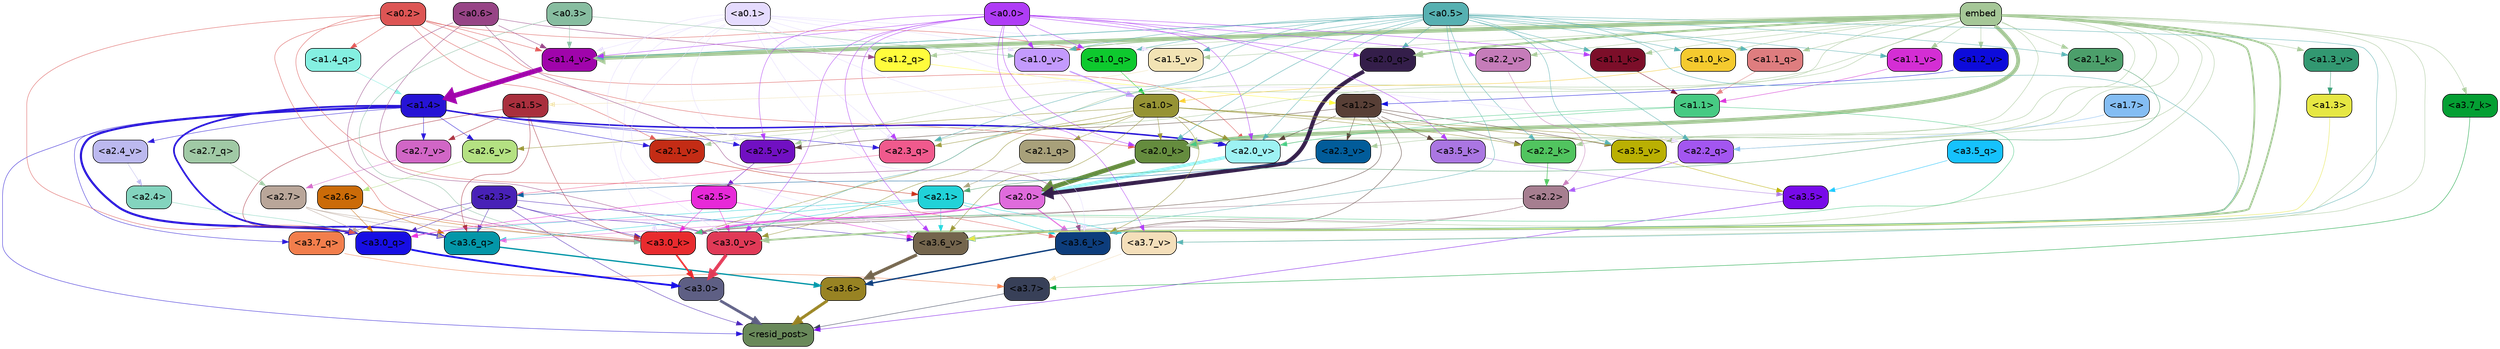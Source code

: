 strict digraph "" {
	graph [bgcolor=transparent,
		layout=dot,
		overlap=false,
		splines=true
	];
	"<a3.7>"	[color=black,
		fillcolor="#384058",
		fontname=Helvetica,
		shape=box,
		style="filled, rounded"];
	"<resid_post>"	[color=black,
		fillcolor="#69895a",
		fontname=Helvetica,
		shape=box,
		style="filled, rounded"];
	"<a3.7>" -> "<resid_post>"	[color="#384058",
		penwidth=0.6239100098609924];
	"<a3.6>"	[color=black,
		fillcolor="#988323",
		fontname=Helvetica,
		shape=box,
		style="filled, rounded"];
	"<a3.6>" -> "<resid_post>"	[color="#988323",
		penwidth=4.569062113761902];
	"<a3.5>"	[color=black,
		fillcolor="#770ae9",
		fontname=Helvetica,
		shape=box,
		style="filled, rounded"];
	"<a3.5>" -> "<resid_post>"	[color="#770ae9",
		penwidth=0.6];
	"<a3.0>"	[color=black,
		fillcolor="#5e5f84",
		fontname=Helvetica,
		shape=box,
		style="filled, rounded"];
	"<a3.0>" -> "<resid_post>"	[color="#5e5f84",
		penwidth=4.283544182777405];
	"<a2.3>"	[color=black,
		fillcolor="#4821b7",
		fontname=Helvetica,
		shape=box,
		style="filled, rounded"];
	"<a2.3>" -> "<resid_post>"	[color="#4821b7",
		penwidth=0.6];
	"<a3.7_q>"	[color=black,
		fillcolor="#f27e4c",
		fontname=Helvetica,
		shape=box,
		style="filled, rounded"];
	"<a2.3>" -> "<a3.7_q>"	[color="#4821b7",
		penwidth=0.6];
	"<a3.6_q>"	[color=black,
		fillcolor="#0496a8",
		fontname=Helvetica,
		shape=box,
		style="filled, rounded"];
	"<a2.3>" -> "<a3.6_q>"	[color="#4821b7",
		penwidth=0.6];
	"<a3.0_q>"	[color=black,
		fillcolor="#170ee4",
		fontname=Helvetica,
		shape=box,
		style="filled, rounded"];
	"<a2.3>" -> "<a3.0_q>"	[color="#4821b7",
		penwidth=0.6];
	"<a3.0_k>"	[color=black,
		fillcolor="#e82b2e",
		fontname=Helvetica,
		shape=box,
		style="filled, rounded"];
	"<a2.3>" -> "<a3.0_k>"	[color="#4821b7",
		penwidth=0.6];
	"<a3.6_v>"	[color=black,
		fillcolor="#74654d",
		fontname=Helvetica,
		shape=box,
		style="filled, rounded"];
	"<a2.3>" -> "<a3.6_v>"	[color="#4821b7",
		penwidth=0.6];
	"<a3.0_v>"	[color=black,
		fillcolor="#e03a57",
		fontname=Helvetica,
		shape=box,
		style="filled, rounded"];
	"<a2.3>" -> "<a3.0_v>"	[color="#4821b7",
		penwidth=0.6];
	"<a1.4>"	[color=black,
		fillcolor="#2613d5",
		fontname=Helvetica,
		shape=box,
		style="filled, rounded"];
	"<a1.4>" -> "<resid_post>"	[color="#2613d5",
		penwidth=0.6];
	"<a1.4>" -> "<a3.7_q>"	[color="#2613d5",
		penwidth=0.6];
	"<a1.4>" -> "<a3.6_q>"	[color="#2613d5",
		penwidth=2.6908124685287476];
	"<a1.4>" -> "<a3.0_q>"	[color="#2613d5",
		penwidth=3.32076895236969];
	"<a2.3_q>"	[color=black,
		fillcolor="#f05a8d",
		fontname=Helvetica,
		shape=box,
		style="filled, rounded"];
	"<a1.4>" -> "<a2.3_q>"	[color="#2613d5",
		penwidth=0.6];
	"<a2.7_v>"	[color=black,
		fillcolor="#d166c6",
		fontname=Helvetica,
		shape=box,
		style="filled, rounded"];
	"<a1.4>" -> "<a2.7_v>"	[color="#2613d5",
		penwidth=0.6];
	"<a2.6_v>"	[color=black,
		fillcolor="#b4e182",
		fontname=Helvetica,
		shape=box,
		style="filled, rounded"];
	"<a1.4>" -> "<a2.6_v>"	[color="#2613d5",
		penwidth=0.6];
	"<a2.5_v>"	[color=black,
		fillcolor="#7110c2",
		fontname=Helvetica,
		shape=box,
		style="filled, rounded"];
	"<a1.4>" -> "<a2.5_v>"	[color="#2613d5",
		penwidth=0.6];
	"<a2.4_v>"	[color=black,
		fillcolor="#bcb9ef",
		fontname=Helvetica,
		shape=box,
		style="filled, rounded"];
	"<a1.4>" -> "<a2.4_v>"	[color="#2613d5",
		penwidth=0.6];
	"<a2.1_v>"	[color=black,
		fillcolor="#c42c15",
		fontname=Helvetica,
		shape=box,
		style="filled, rounded"];
	"<a1.4>" -> "<a2.1_v>"	[color="#2613d5",
		penwidth=0.6];
	"<a2.0_v>"	[color=black,
		fillcolor="#9df2f3",
		fontname=Helvetica,
		shape=box,
		style="filled, rounded"];
	"<a1.4>" -> "<a2.0_v>"	[color="#2613d5",
		penwidth=2.3065454959869385];
	"<a3.7_q>" -> "<a3.7>"	[color="#f27e4c",
		penwidth=0.6];
	"<a3.6_q>" -> "<a3.6>"	[color="#0496a8",
		penwidth=2.03758105635643];
	"<a3.5_q>"	[color=black,
		fillcolor="#16c2fd",
		fontname=Helvetica,
		shape=box,
		style="filled, rounded"];
	"<a3.5_q>" -> "<a3.5>"	[color="#16c2fd",
		penwidth=0.6];
	"<a3.0_q>" -> "<a3.0>"	[color="#170ee4",
		penwidth=2.8638100624084473];
	"<a3.7_k>"	[color=black,
		fillcolor="#049f33",
		fontname=Helvetica,
		shape=box,
		style="filled, rounded"];
	"<a3.7_k>" -> "<a3.7>"	[color="#049f33",
		penwidth=0.6];
	"<a3.6_k>"	[color=black,
		fillcolor="#0d3d7c",
		fontname=Helvetica,
		shape=box,
		style="filled, rounded"];
	"<a3.6_k>" -> "<a3.6>"	[color="#0d3d7c",
		penwidth=2.174198240041733];
	"<a3.5_k>"	[color=black,
		fillcolor="#aa76e2",
		fontname=Helvetica,
		shape=box,
		style="filled, rounded"];
	"<a3.5_k>" -> "<a3.5>"	[color="#aa76e2",
		penwidth=0.6];
	"<a3.0_k>" -> "<a3.0>"	[color="#e82b2e",
		penwidth=2.6274144649505615];
	"<a3.7_v>"	[color=black,
		fillcolor="#f4dfba",
		fontname=Helvetica,
		shape=box,
		style="filled, rounded"];
	"<a3.7_v>" -> "<a3.7>"	[color="#f4dfba",
		penwidth=0.6];
	"<a3.6_v>" -> "<a3.6>"	[color="#74654d",
		penwidth=5.002329230308533];
	"<a3.5_v>"	[color=black,
		fillcolor="#bab003",
		fontname=Helvetica,
		shape=box,
		style="filled, rounded"];
	"<a3.5_v>" -> "<a3.5>"	[color="#bab003",
		penwidth=0.6];
	"<a3.0_v>" -> "<a3.0>"	[color="#e03a57",
		penwidth=5.188832879066467];
	"<a2.7>"	[color=black,
		fillcolor="#b9a699",
		fontname=Helvetica,
		shape=box,
		style="filled, rounded"];
	"<a2.7>" -> "<a3.6_q>"	[color="#b9a699",
		penwidth=0.6];
	"<a2.7>" -> "<a3.0_q>"	[color="#b9a699",
		penwidth=0.6];
	"<a2.7>" -> "<a3.0_k>"	[color="#b9a699",
		penwidth=0.6];
	"<a2.6>"	[color=black,
		fillcolor="#cb6b08",
		fontname=Helvetica,
		shape=box,
		style="filled, rounded"];
	"<a2.6>" -> "<a3.6_q>"	[color="#cb6b08",
		penwidth=0.6];
	"<a2.6>" -> "<a3.0_q>"	[color="#cb6b08",
		penwidth=0.6];
	"<a2.6>" -> "<a3.0_k>"	[color="#cb6b08",
		penwidth=0.6];
	"<a2.1>"	[color=black,
		fillcolor="#21d2d8",
		fontname=Helvetica,
		shape=box,
		style="filled, rounded"];
	"<a2.1>" -> "<a3.6_q>"	[color="#21d2d8",
		penwidth=0.6];
	"<a2.1>" -> "<a3.0_q>"	[color="#21d2d8",
		penwidth=0.6];
	"<a2.1>" -> "<a3.6_k>"	[color="#21d2d8",
		penwidth=0.6];
	"<a2.1>" -> "<a3.0_k>"	[color="#21d2d8",
		penwidth=0.6];
	"<a2.1>" -> "<a3.7_v>"	[color="#21d2d8",
		penwidth=0.6];
	"<a2.1>" -> "<a3.6_v>"	[color="#21d2d8",
		penwidth=0.6];
	"<a2.0>"	[color=black,
		fillcolor="#df6bdc",
		fontname=Helvetica,
		shape=box,
		style="filled, rounded"];
	"<a2.0>" -> "<a3.6_q>"	[color="#df6bdc",
		penwidth=0.6];
	"<a2.0>" -> "<a3.0_q>"	[color="#df6bdc",
		penwidth=0.6];
	"<a2.0>" -> "<a3.6_k>"	[color="#df6bdc",
		penwidth=1.6254686117172241];
	"<a2.0>" -> "<a3.0_k>"	[color="#df6bdc",
		penwidth=2.182972814887762];
	"<a1.5>"	[color=black,
		fillcolor="#a92f3d",
		fontname=Helvetica,
		shape=box,
		style="filled, rounded"];
	"<a1.5>" -> "<a3.6_q>"	[color="#a92f3d",
		penwidth=0.6];
	"<a1.5>" -> "<a3.0_q>"	[color="#a92f3d",
		penwidth=0.6];
	"<a1.5>" -> "<a3.0_k>"	[color="#a92f3d",
		penwidth=0.6];
	"<a1.5>" -> "<a2.7_v>"	[color="#a92f3d",
		penwidth=0.6];
	"<a2.5>"	[color=black,
		fillcolor="#e729d8",
		fontname=Helvetica,
		shape=box,
		style="filled, rounded"];
	"<a2.5>" -> "<a3.0_q>"	[color="#e729d8",
		penwidth=0.6];
	"<a2.5>" -> "<a3.0_k>"	[color="#e729d8",
		penwidth=0.6];
	"<a2.5>" -> "<a3.6_v>"	[color="#e729d8",
		penwidth=0.6];
	"<a2.5>" -> "<a3.0_v>"	[color="#e729d8",
		penwidth=0.6];
	"<a2.4>"	[color=black,
		fillcolor="#83d4be",
		fontname=Helvetica,
		shape=box,
		style="filled, rounded"];
	"<a2.4>" -> "<a3.0_q>"	[color="#83d4be",
		penwidth=0.6];
	"<a0.2>"	[color=black,
		fillcolor="#dd5554",
		fontname=Helvetica,
		shape=box,
		style="filled, rounded"];
	"<a0.2>" -> "<a3.0_q>"	[color="#dd5554",
		penwidth=0.6];
	"<a0.2>" -> "<a3.6_k>"	[color="#dd5554",
		penwidth=0.6];
	"<a0.2>" -> "<a3.0_k>"	[color="#dd5554",
		penwidth=0.6];
	"<a2.0_k>"	[color=black,
		fillcolor="#658c3e",
		fontname=Helvetica,
		shape=box,
		style="filled, rounded"];
	"<a0.2>" -> "<a2.0_k>"	[color="#dd5554",
		penwidth=0.6];
	"<a0.2>" -> "<a2.1_v>"	[color="#dd5554",
		penwidth=0.6];
	"<a0.2>" -> "<a2.0_v>"	[color="#dd5554",
		penwidth=0.6];
	"<a1.4_q>"	[color=black,
		fillcolor="#84efe1",
		fontname=Helvetica,
		shape=box,
		style="filled, rounded"];
	"<a0.2>" -> "<a1.4_q>"	[color="#dd5554",
		penwidth=0.6];
	"<a1.0_q>"	[color=black,
		fillcolor="#0ec92e",
		fontname=Helvetica,
		shape=box,
		style="filled, rounded"];
	"<a0.2>" -> "<a1.0_q>"	[color="#dd5554",
		penwidth=0.6];
	"<a1.4_v>"	[color=black,
		fillcolor="#a004ab",
		fontname=Helvetica,
		shape=box,
		style="filled, rounded"];
	"<a0.2>" -> "<a1.4_v>"	[color="#dd5554",
		penwidth=0.6];
	embed	[color=black,
		fillcolor="#a5c797",
		fontname=Helvetica,
		shape=box,
		style="filled, rounded"];
	embed -> "<a3.7_k>"	[color="#a5c797",
		penwidth=0.6];
	embed -> "<a3.6_k>"	[color="#a5c797",
		penwidth=0.6];
	embed -> "<a3.0_k>"	[color="#a5c797",
		penwidth=0.6];
	embed -> "<a3.7_v>"	[color="#a5c797",
		penwidth=0.6];
	embed -> "<a3.6_v>"	[color="#a5c797",
		penwidth=2.809220314025879];
	embed -> "<a3.5_v>"	[color="#a5c797",
		penwidth=0.6];
	embed -> "<a3.0_v>"	[color="#a5c797",
		penwidth=2.754121422767639];
	embed -> "<a2.3_q>"	[color="#a5c797",
		penwidth=0.6];
	"<a2.2_q>"	[color=black,
		fillcolor="#a356f0",
		fontname=Helvetica,
		shape=box,
		style="filled, rounded"];
	embed -> "<a2.2_q>"	[color="#a5c797",
		penwidth=0.6];
	"<a2.0_q>"	[color=black,
		fillcolor="#341e4a",
		fontname=Helvetica,
		shape=box,
		style="filled, rounded"];
	embed -> "<a2.0_q>"	[color="#a5c797",
		penwidth=3.102177858352661];
	"<a2.2_k>"	[color=black,
		fillcolor="#51c45f",
		fontname=Helvetica,
		shape=box,
		style="filled, rounded"];
	embed -> "<a2.2_k>"	[color="#a5c797",
		penwidth=0.6805839538574219];
	"<a2.1_k>"	[color=black,
		fillcolor="#4c9f6b",
		fontname=Helvetica,
		shape=box,
		style="filled, rounded"];
	embed -> "<a2.1_k>"	[color="#a5c797",
		penwidth=0.6];
	embed -> "<a2.0_k>"	[color="#a5c797",
		penwidth=5.977519929409027];
	embed -> "<a2.5_v>"	[color="#a5c797",
		penwidth=0.6];
	"<a2.3_v>"	[color=black,
		fillcolor="#025c9a",
		fontname=Helvetica,
		shape=box,
		style="filled, rounded"];
	embed -> "<a2.3_v>"	[color="#a5c797",
		penwidth=0.6];
	"<a2.2_v>"	[color=black,
		fillcolor="#c57cb9",
		fontname=Helvetica,
		shape=box,
		style="filled, rounded"];
	embed -> "<a2.2_v>"	[color="#a5c797",
		penwidth=0.6436443328857422];
	embed -> "<a2.1_v>"	[color="#a5c797",
		penwidth=0.6];
	embed -> "<a2.0_v>"	[color="#a5c797",
		penwidth=0.6];
	"<a1.2_q>"	[color=black,
		fillcolor="#fffc3c",
		fontname=Helvetica,
		shape=box,
		style="filled, rounded"];
	embed -> "<a1.2_q>"	[color="#a5c797",
		penwidth=0.6224298477172852];
	"<a1.1_q>"	[color=black,
		fillcolor="#de7d7f",
		fontname=Helvetica,
		shape=box,
		style="filled, rounded"];
	embed -> "<a1.1_q>"	[color="#a5c797",
		penwidth=0.6];
	embed -> "<a1.0_q>"	[color="#a5c797",
		penwidth=0.6];
	"<a1.1_k>"	[color=black,
		fillcolor="#7c0e29",
		fontname=Helvetica,
		shape=box,
		style="filled, rounded"];
	embed -> "<a1.1_k>"	[color="#a5c797",
		penwidth=0.6];
	"<a1.0_k>"	[color=black,
		fillcolor="#f5ca2e",
		fontname=Helvetica,
		shape=box,
		style="filled, rounded"];
	embed -> "<a1.0_k>"	[color="#a5c797",
		penwidth=0.6];
	"<a1.5_v>"	[color=black,
		fillcolor="#f2e3b4",
		fontname=Helvetica,
		shape=box,
		style="filled, rounded"];
	embed -> "<a1.5_v>"	[color="#a5c797",
		penwidth=0.6];
	embed -> "<a1.4_v>"	[color="#a5c797",
		penwidth=6.155339062213898];
	"<a1.3_v>"	[color=black,
		fillcolor="#329871",
		fontname=Helvetica,
		shape=box,
		style="filled, rounded"];
	embed -> "<a1.3_v>"	[color="#a5c797",
		penwidth=0.6];
	"<a1.2_v>"	[color=black,
		fillcolor="#0d0bdb",
		fontname=Helvetica,
		shape=box,
		style="filled, rounded"];
	embed -> "<a1.2_v>"	[color="#a5c797",
		penwidth=0.6];
	"<a1.1_v>"	[color=black,
		fillcolor="#d42ed4",
		fontname=Helvetica,
		shape=box,
		style="filled, rounded"];
	embed -> "<a1.1_v>"	[color="#a5c797",
		penwidth=0.6];
	"<a1.0_v>"	[color=black,
		fillcolor="#c39afd",
		fontname=Helvetica,
		shape=box,
		style="filled, rounded"];
	embed -> "<a1.0_v>"	[color="#a5c797",
		penwidth=1.3890299797058105];
	"<a2.2>"	[color=black,
		fillcolor="#a67e90",
		fontname=Helvetica,
		shape=box,
		style="filled, rounded"];
	"<a2.2>" -> "<a3.6_k>"	[color="#a67e90",
		penwidth=0.6];
	"<a2.2>" -> "<a3.0_k>"	[color="#a67e90",
		penwidth=0.6065438985824585];
	"<a2.2>" -> "<a3.6_v>"	[color="#a67e90",
		penwidth=0.6];
	"<a1.2>"	[color=black,
		fillcolor="#583f36",
		fontname=Helvetica,
		shape=box,
		style="filled, rounded"];
	"<a1.2>" -> "<a3.6_k>"	[color="#583f36",
		penwidth=0.6];
	"<a1.2>" -> "<a3.5_k>"	[color="#583f36",
		penwidth=0.6];
	"<a1.2>" -> "<a3.0_k>"	[color="#583f36",
		penwidth=0.6];
	"<a1.2>" -> "<a3.5_v>"	[color="#583f36",
		penwidth=0.6];
	"<a1.2>" -> "<a2.2_k>"	[color="#583f36",
		penwidth=0.6];
	"<a1.2>" -> "<a2.5_v>"	[color="#583f36",
		penwidth=0.6];
	"<a1.2>" -> "<a2.3_v>"	[color="#583f36",
		penwidth=0.6];
	"<a1.2>" -> "<a2.0_v>"	[color="#583f36",
		penwidth=0.6];
	"<a1.0>"	[color=black,
		fillcolor="#969334",
		fontname=Helvetica,
		shape=box,
		style="filled, rounded"];
	"<a1.0>" -> "<a3.6_k>"	[color="#969334",
		penwidth=0.6];
	"<a1.0>" -> "<a3.0_k>"	[color="#969334",
		penwidth=0.6];
	"<a1.0>" -> "<a3.6_v>"	[color="#969334",
		penwidth=0.6];
	"<a1.0>" -> "<a3.5_v>"	[color="#969334",
		penwidth=0.6];
	"<a1.0>" -> "<a3.0_v>"	[color="#969334",
		penwidth=0.6];
	"<a1.0>" -> "<a2.3_q>"	[color="#969334",
		penwidth=0.6];
	"<a1.0>" -> "<a2.2_q>"	[color="#969334",
		penwidth=0.6];
	"<a2.1_q>"	[color=black,
		fillcolor="#a8a07a",
		fontname=Helvetica,
		shape=box,
		style="filled, rounded"];
	"<a1.0>" -> "<a2.1_q>"	[color="#969334",
		penwidth=0.6];
	"<a1.0>" -> "<a2.2_k>"	[color="#969334",
		penwidth=0.6];
	"<a1.0>" -> "<a2.0_k>"	[color="#969334",
		penwidth=0.6];
	"<a1.0>" -> "<a2.6_v>"	[color="#969334",
		penwidth=0.6];
	"<a1.0>" -> "<a2.0_v>"	[color="#969334",
		penwidth=1.2192587852478027];
	"<a0.6>"	[color=black,
		fillcolor="#974486",
		fontname=Helvetica,
		shape=box,
		style="filled, rounded"];
	"<a0.6>" -> "<a3.6_k>"	[color="#974486",
		penwidth=0.6];
	"<a0.6>" -> "<a3.0_k>"	[color="#974486",
		penwidth=0.6];
	"<a0.6>" -> "<a3.0_v>"	[color="#974486",
		penwidth=0.6];
	"<a0.6>" -> "<a1.2_q>"	[color="#974486",
		penwidth=0.6];
	"<a0.6>" -> "<a1.4_v>"	[color="#974486",
		penwidth=0.6];
	"<a0.5>"	[color=black,
		fillcolor="#56b0b1",
		fontname=Helvetica,
		shape=box,
		style="filled, rounded"];
	"<a0.5>" -> "<a3.6_k>"	[color="#56b0b1",
		penwidth=0.6];
	"<a0.5>" -> "<a3.7_v>"	[color="#56b0b1",
		penwidth=0.6];
	"<a0.5>" -> "<a3.6_v>"	[color="#56b0b1",
		penwidth=0.6];
	"<a0.5>" -> "<a3.5_v>"	[color="#56b0b1",
		penwidth=0.6];
	"<a0.5>" -> "<a3.0_v>"	[color="#56b0b1",
		penwidth=0.6120390892028809];
	"<a0.5>" -> "<a2.3_q>"	[color="#56b0b1",
		penwidth=0.6];
	"<a0.5>" -> "<a2.2_q>"	[color="#56b0b1",
		penwidth=0.6];
	"<a0.5>" -> "<a2.0_q>"	[color="#56b0b1",
		penwidth=0.6];
	"<a0.5>" -> "<a2.2_k>"	[color="#56b0b1",
		penwidth=0.6];
	"<a0.5>" -> "<a2.1_k>"	[color="#56b0b1",
		penwidth=0.6];
	"<a0.5>" -> "<a2.0_k>"	[color="#56b0b1",
		penwidth=0.658348560333252];
	"<a0.5>" -> "<a2.0_v>"	[color="#56b0b1",
		penwidth=0.6];
	"<a0.5>" -> "<a1.1_q>"	[color="#56b0b1",
		penwidth=0.6];
	"<a0.5>" -> "<a1.0_q>"	[color="#56b0b1",
		penwidth=0.6];
	"<a0.5>" -> "<a1.1_k>"	[color="#56b0b1",
		penwidth=0.6];
	"<a0.5>" -> "<a1.0_k>"	[color="#56b0b1",
		penwidth=0.6];
	"<a0.5>" -> "<a1.5_v>"	[color="#56b0b1",
		penwidth=0.6];
	"<a0.5>" -> "<a1.4_v>"	[color="#56b0b1",
		penwidth=0.9002184867858887];
	"<a0.5>" -> "<a1.1_v>"	[color="#56b0b1",
		penwidth=0.6];
	"<a0.5>" -> "<a1.0_v>"	[color="#56b0b1",
		penwidth=0.6];
	"<a0.1>"	[color=black,
		fillcolor="#e5dbfe",
		fontname=Helvetica,
		shape=box,
		style="filled, rounded"];
	"<a0.1>" -> "<a3.6_k>"	[color="#e5dbfe",
		penwidth=0.6];
	"<a0.1>" -> "<a3.0_k>"	[color="#e5dbfe",
		penwidth=0.6];
	"<a0.1>" -> "<a3.6_v>"	[color="#e5dbfe",
		penwidth=0.6];
	"<a0.1>" -> "<a3.0_v>"	[color="#e5dbfe",
		penwidth=0.6];
	"<a0.1>" -> "<a2.3_q>"	[color="#e5dbfe",
		penwidth=0.6];
	"<a0.1>" -> "<a2.2_q>"	[color="#e5dbfe",
		penwidth=0.6];
	"<a0.1>" -> "<a2.0_k>"	[color="#e5dbfe",
		penwidth=0.6];
	"<a0.1>" -> "<a2.5_v>"	[color="#e5dbfe",
		penwidth=0.6];
	"<a0.1>" -> "<a1.2_q>"	[color="#e5dbfe",
		penwidth=0.6];
	"<a0.1>" -> "<a1.5_v>"	[color="#e5dbfe",
		penwidth=0.6];
	"<a0.1>" -> "<a1.4_v>"	[color="#e5dbfe",
		penwidth=0.6];
	"<a0.1>" -> "<a1.0_v>"	[color="#e5dbfe",
		penwidth=0.6];
	"<a0.0>"	[color=black,
		fillcolor="#af3cf6",
		fontname=Helvetica,
		shape=box,
		style="filled, rounded"];
	"<a0.0>" -> "<a3.5_k>"	[color="#af3cf6",
		penwidth=0.6];
	"<a0.0>" -> "<a3.7_v>"	[color="#af3cf6",
		penwidth=0.6];
	"<a0.0>" -> "<a3.6_v>"	[color="#af3cf6",
		penwidth=0.6];
	"<a0.0>" -> "<a3.0_v>"	[color="#af3cf6",
		penwidth=0.6];
	"<a0.0>" -> "<a2.3_q>"	[color="#af3cf6",
		penwidth=0.6];
	"<a0.0>" -> "<a2.0_q>"	[color="#af3cf6",
		penwidth=0.6];
	"<a0.0>" -> "<a2.0_k>"	[color="#af3cf6",
		penwidth=0.6];
	"<a0.0>" -> "<a2.5_v>"	[color="#af3cf6",
		penwidth=0.6];
	"<a0.0>" -> "<a2.2_v>"	[color="#af3cf6",
		penwidth=0.6];
	"<a0.0>" -> "<a2.0_v>"	[color="#af3cf6",
		penwidth=0.6];
	"<a0.0>" -> "<a1.0_q>"	[color="#af3cf6",
		penwidth=0.6];
	"<a0.0>" -> "<a1.1_k>"	[color="#af3cf6",
		penwidth=0.6];
	"<a0.0>" -> "<a1.4_v>"	[color="#af3cf6",
		penwidth=0.6];
	"<a0.0>" -> "<a1.0_v>"	[color="#af3cf6",
		penwidth=0.6];
	"<a1.1>"	[color=black,
		fillcolor="#47ca83",
		fontname=Helvetica,
		shape=box,
		style="filled, rounded"];
	"<a1.1>" -> "<a3.0_k>"	[color="#47ca83",
		penwidth=0.6];
	"<a1.1>" -> "<a2.0_k>"	[color="#47ca83",
		penwidth=0.6];
	"<a1.1>" -> "<a2.0_v>"	[color="#47ca83",
		penwidth=0.6];
	"<a0.3>"	[color=black,
		fillcolor="#87bda0",
		fontname=Helvetica,
		shape=box,
		style="filled, rounded"];
	"<a0.3>" -> "<a3.0_k>"	[color="#87bda0",
		penwidth=0.6];
	"<a0.3>" -> "<a1.4_v>"	[color="#87bda0",
		penwidth=0.6];
	"<a0.3>" -> "<a1.0_v>"	[color="#87bda0",
		penwidth=0.6];
	"<a1.3>"	[color=black,
		fillcolor="#e6e743",
		fontname=Helvetica,
		shape=box,
		style="filled, rounded"];
	"<a1.3>" -> "<a3.6_v>"	[color="#e6e743",
		penwidth=0.6];
	"<a2.7_q>"	[color=black,
		fillcolor="#a0c9a5",
		fontname=Helvetica,
		shape=box,
		style="filled, rounded"];
	"<a2.7_q>" -> "<a2.7>"	[color="#a0c9a5",
		penwidth=0.6];
	"<a2.3_q>" -> "<a2.3>"	[color="#f05a8d",
		penwidth=0.6];
	"<a2.2_q>" -> "<a2.2>"	[color="#a356f0",
		penwidth=0.7585353851318359];
	"<a2.1_q>" -> "<a2.1>"	[color="#a8a07a",
		penwidth=0.6];
	"<a2.0_q>" -> "<a2.0>"	[color="#341e4a",
		penwidth=6.189085364341736];
	"<a2.2_k>" -> "<a2.2>"	[color="#51c45f",
		penwidth=0.87534499168396];
	"<a2.1_k>" -> "<a2.1>"	[color="#4c9f6b",
		penwidth=0.6];
	"<a2.0_k>" -> "<a2.0>"	[color="#658c3e",
		penwidth=7.056803464889526];
	"<a2.7_v>" -> "<a2.7>"	[color="#d166c6",
		penwidth=0.6];
	"<a2.6_v>" -> "<a2.6>"	[color="#b4e182",
		penwidth=0.6];
	"<a2.5_v>" -> "<a2.5>"	[color="#7110c2",
		penwidth=0.6];
	"<a2.4_v>" -> "<a2.4>"	[color="#bcb9ef",
		penwidth=0.6];
	"<a2.3_v>" -> "<a2.3>"	[color="#025c9a",
		penwidth=0.6];
	"<a2.2_v>" -> "<a2.2>"	[color="#c57cb9",
		penwidth=0.6];
	"<a2.1_v>" -> "<a2.1>"	[color="#c42c15",
		penwidth=0.6];
	"<a2.0_v>" -> "<a2.0>"	[color="#9df2f3",
		penwidth=5.12138295173645];
	"<a1.7>"	[color=black,
		fillcolor="#84bdf3",
		fontname=Helvetica,
		shape=box,
		style="filled, rounded"];
	"<a1.7>" -> "<a2.2_q>"	[color="#84bdf3",
		penwidth=0.6];
	"<a1.4_q>" -> "<a1.4>"	[color="#84efe1",
		penwidth=0.6];
	"<a1.2_q>" -> "<a1.2>"	[color="#fffc3c",
		penwidth=0.6036911010742188];
	"<a1.1_q>" -> "<a1.1>"	[color="#de7d7f",
		penwidth=0.6];
	"<a1.0_q>" -> "<a1.0>"	[color="#0ec92e",
		penwidth=0.6];
	"<a1.1_k>" -> "<a1.1>"	[color="#7c0e29",
		penwidth=0.6];
	"<a1.0_k>" -> "<a1.0>"	[color="#f5ca2e",
		penwidth=0.6];
	"<a1.5_v>" -> "<a1.5>"	[color="#f2e3b4",
		penwidth=0.6];
	"<a1.4_v>" -> "<a1.4>"	[color="#a004ab",
		penwidth=7.850657939910889];
	"<a1.3_v>" -> "<a1.3>"	[color="#329871",
		penwidth=0.6];
	"<a1.2_v>" -> "<a1.2>"	[color="#0d0bdb",
		penwidth=0.6];
	"<a1.1_v>" -> "<a1.1>"	[color="#d42ed4",
		penwidth=0.6];
	"<a1.0_v>" -> "<a1.0>"	[color="#c39afd",
		penwidth=2.021620035171509];
}
